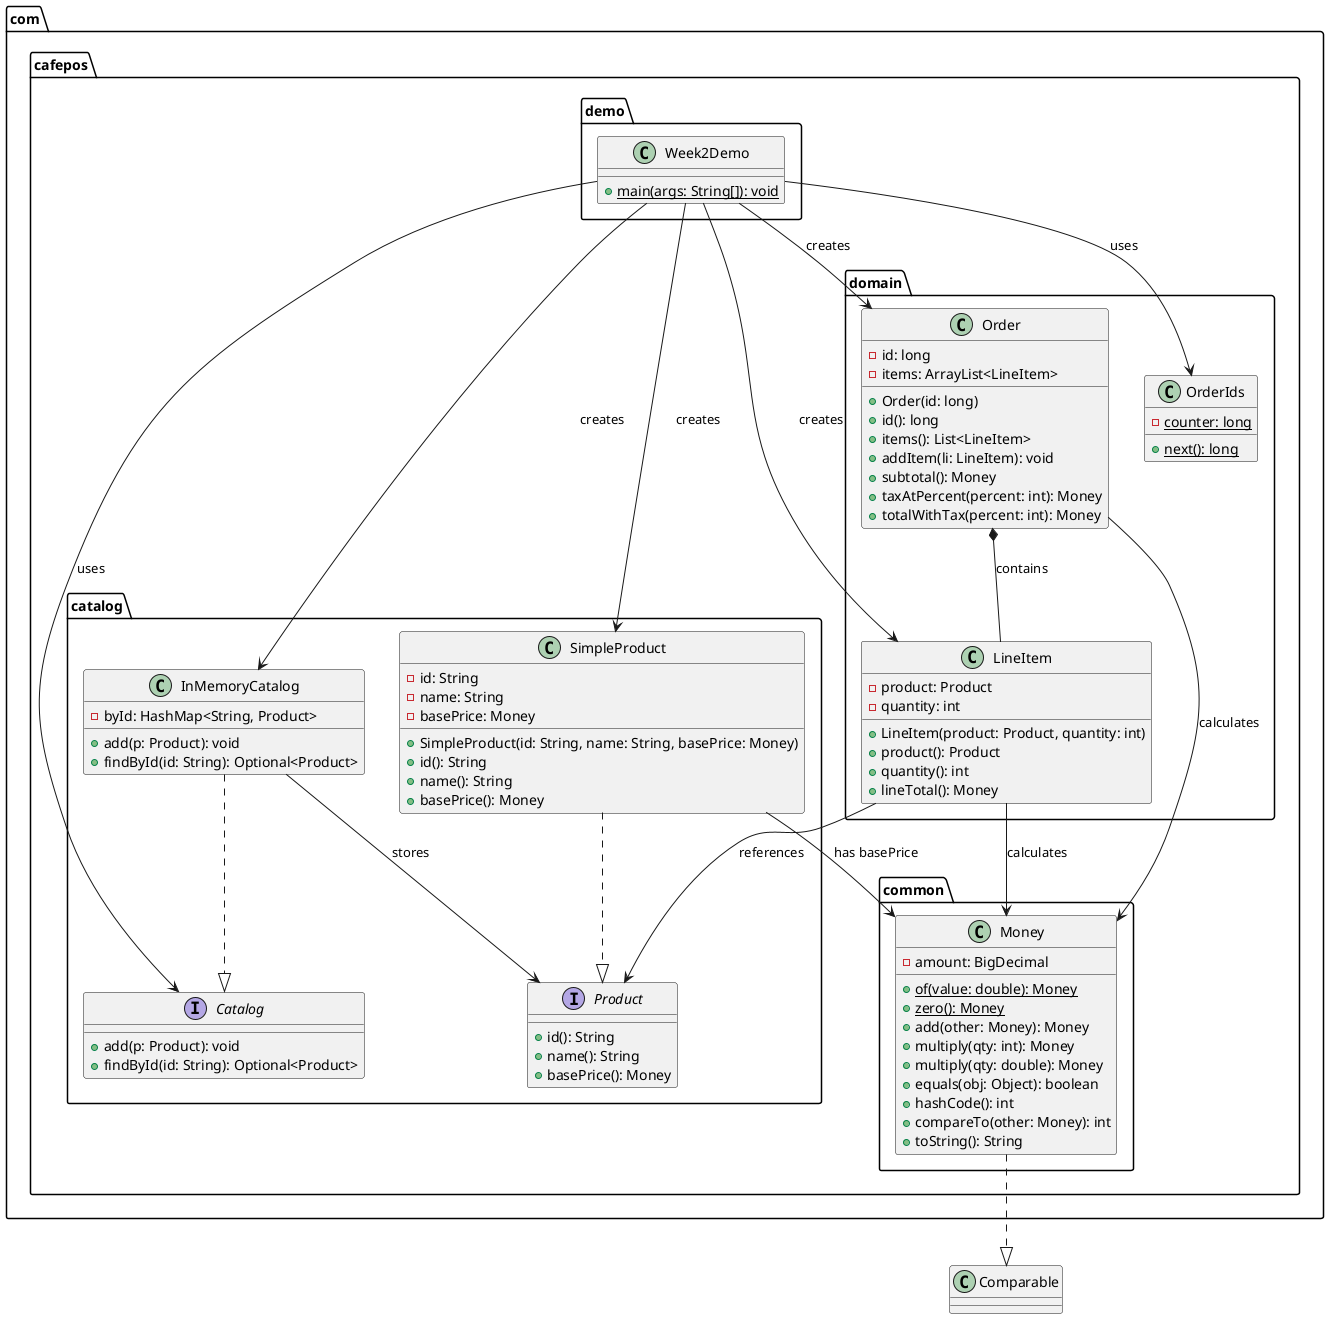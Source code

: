 @startuml CafePOS Class Diagram

package "com.cafepos.common" {
    class Money {
        - amount: BigDecimal
        + {static} of(value: double): Money
        + {static} zero(): Money
        + add(other: Money): Money
        + multiply(qty: int): Money
        + multiply(qty: double): Money
        + equals(obj: Object): boolean
        + hashCode(): int
        + compareTo(other: Money): int
        + toString(): String
    }
}

package "com.cafepos.catalog" {
    interface Product {
        + id(): String
        + name(): String
        + basePrice(): Money
    }
    
    class SimpleProduct {
        - id: String
        - name: String
        - basePrice: Money
        + SimpleProduct(id: String, name: String, basePrice: Money)
        + id(): String
        + name(): String
        + basePrice(): Money
    }
    
    interface Catalog {
        + add(p: Product): void
        + findById(id: String): Optional<Product>
    }
    
    class InMemoryCatalog {
        - byId: HashMap<String, Product>
        + add(p: Product): void
        + findById(id: String): Optional<Product>
    }
}

package "com.cafepos.domain" {
    class Order {
        - id: long
        - items: ArrayList<LineItem>
        + Order(id: long)
        + id(): long
        + items(): List<LineItem>
        + addItem(li: LineItem): void
        + subtotal(): Money
        + taxAtPercent(percent: int): Money
        + totalWithTax(percent: int): Money
    }
    
    class LineItem {
        - product: Product
        - quantity: int
        + LineItem(product: Product, quantity: int)
        + product(): Product
        + quantity(): int
        + lineTotal(): Money
    }
    
    class OrderIds {
        - {static} counter: long
        + {static} next(): long
    }
}

package "com.cafepos.demo" {
    class Week2Demo {
        + {static} main(args: String[]): void
    }
}

' Relationships
SimpleProduct ..|> Product
InMemoryCatalog ..|> Catalog
InMemoryCatalog --> Product : stores
Order *-- LineItem : contains
LineItem --> Product : references
LineItem --> Money : calculates
Order --> Money : calculates
SimpleProduct --> Money : has basePrice
Money ..|> Comparable
Week2Demo --> Catalog : uses
Week2Demo --> InMemoryCatalog : creates
Week2Demo --> SimpleProduct : creates
Week2Demo --> Order : creates
Week2Demo --> LineItem : creates
Week2Demo --> OrderIds : uses

@enduml